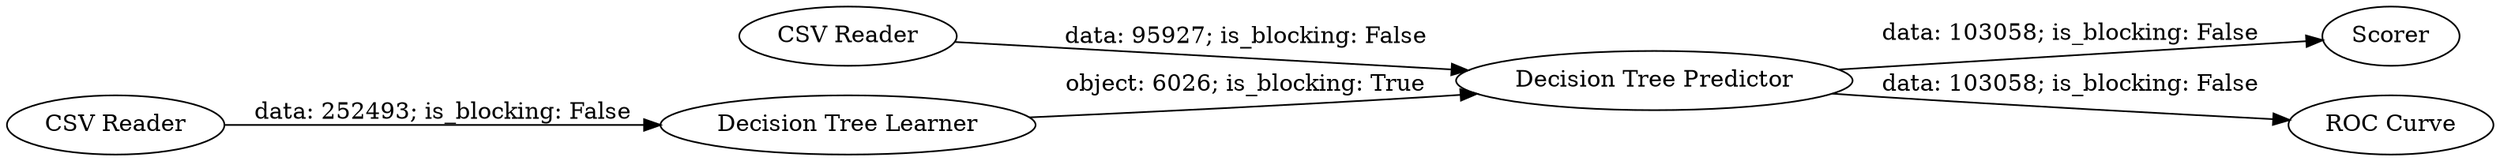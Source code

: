 digraph {
	"-1311523145465901320_1" [label="CSV Reader"]
	"-1311523145465901320_107" [label=Scorer]
	"-1311523145465901320_101" [label="Decision Tree Learner"]
	"-1311523145465901320_2" [label="CSV Reader"]
	"-1311523145465901320_65" [label="Decision Tree Predictor"]
	"-1311523145465901320_102" [label="ROC Curve"]
	"-1311523145465901320_2" -> "-1311523145465901320_101" [label="data: 252493; is_blocking: False"]
	"-1311523145465901320_65" -> "-1311523145465901320_102" [label="data: 103058; is_blocking: False"]
	"-1311523145465901320_101" -> "-1311523145465901320_65" [label="object: 6026; is_blocking: True"]
	"-1311523145465901320_1" -> "-1311523145465901320_65" [label="data: 95927; is_blocking: False"]
	"-1311523145465901320_65" -> "-1311523145465901320_107" [label="data: 103058; is_blocking: False"]
	rankdir=LR
}
